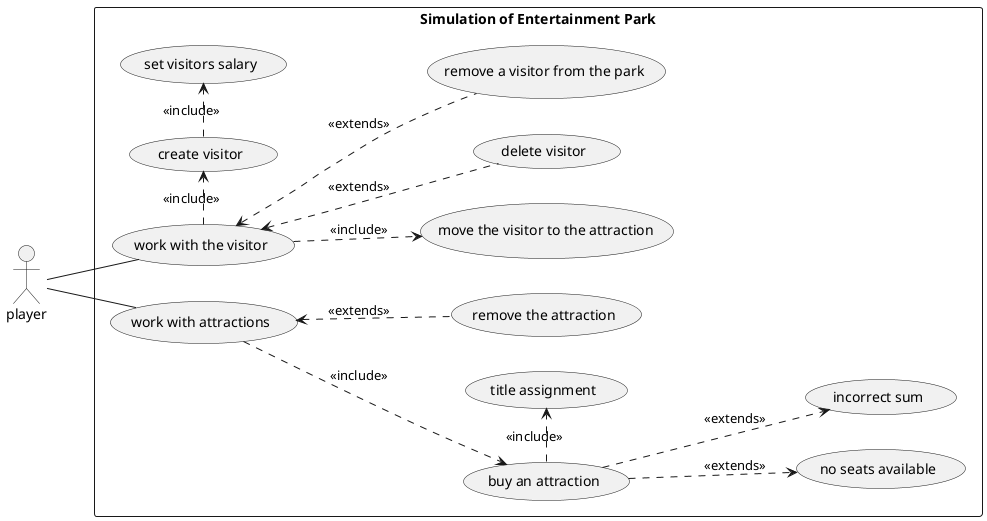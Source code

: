 @startuml
left to right direction
skinparam packageStyle rectangle
actor :player:
rectangle "Simulation of Entertainment Park" {
  :player: -- (work with the visitor)
  (work with the visitor) ..> (move the visitor to the attraction) : <<include>>
  (work with the visitor) <.. (delete visitor) : <<extends>>
  (work with the visitor) <.. (remove a visitor from the park) : <<extends>>
  (work with the visitor) .> (create visitor) : <<include>>
  (create visitor) .> (set visitors salary) : <<include>>

  :player: -- (work with attractions)
  (work with attractions) <.. (remove the attraction) : <<extends>>
  (work with attractions) ..> (buy an attraction) : <<include>>
  (buy an attraction) ..> (no seats available) : <<extends>>
  (buy an attraction) ..> (incorrect sum) : <<extends>>
  (buy an attraction) .> (title assignment) : <<include>>

}
@enduml